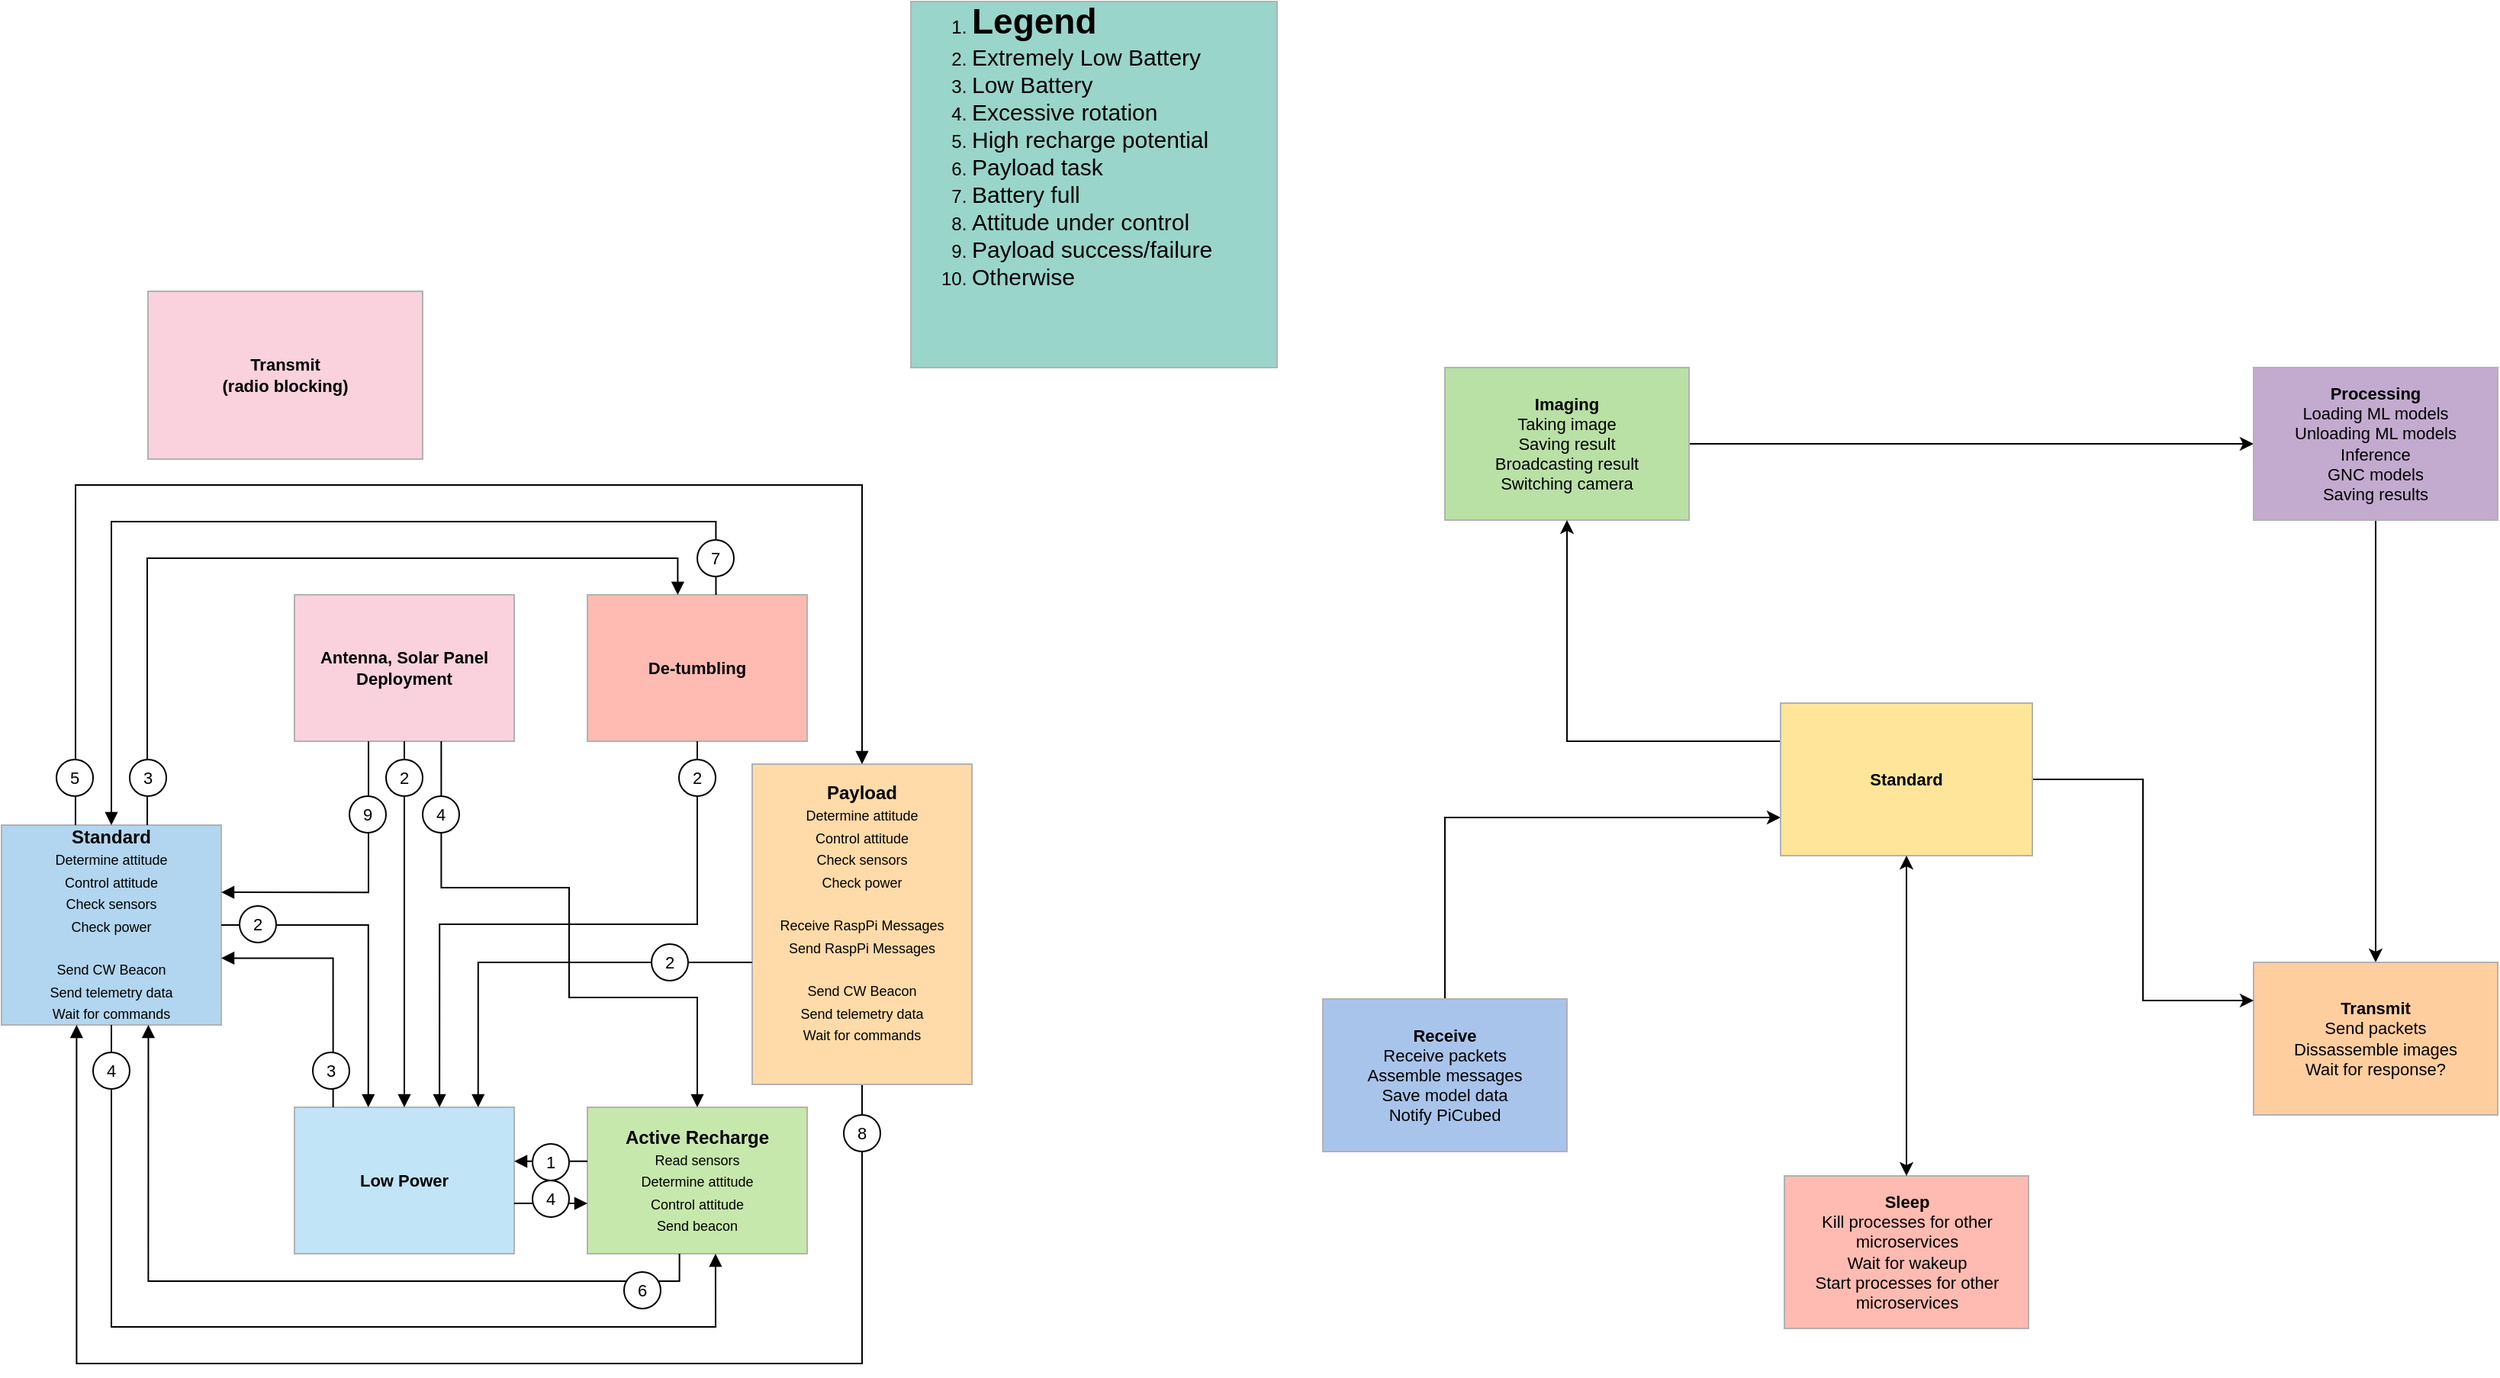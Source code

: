 <mxfile version="14.6.9" type="device" pages="2"><diagram name="PyCubed State Diagram" id="5ZJfvITDHKSB_HQQ_Fnw"><mxGraphModel dx="1796" dy="1762" grid="1" gridSize="10" guides="1" tooltips="1" connect="1" arrows="1" fold="1" page="1" pageScale="1" pageWidth="1100" pageHeight="850" math="0" shadow="0"><root><mxCell id="0"/><mxCell id="1" parent="0"/><mxCell id="XFNMriPlAVmp8XwaEthN-10" style="edgeStyle=orthogonalEdgeStyle;rounded=0;orthogonalLoop=1;jettySize=auto;html=1;entryX=0.5;entryY=1;entryDx=0;entryDy=0;endArrow=none;endFill=0;" parent="1" source="XFNMriPlAVmp8XwaEthN-9" target="rarbapaWKc4GGRzB9wxK-6" edge="1"><mxGeometry relative="1" as="geometry"/></mxCell><UserObject label="8" lucidchartObjectId="PZyaX13CsxwP" id="XFNMriPlAVmp8XwaEthN-9"><mxCell style="html=1;whiteSpace=wrap;ellipse;whiteSpace=wrap;fontSize=11;fontColor=#000000;spacing=3;strokeOpacity=100;" parent="1" vertex="1" zOrder="79"><mxGeometry x="646" y="550" width="24" height="24" as="geometry"/></mxCell></UserObject><mxCell id="MmoHcwXTKlGAOsIfSmOm-48" style="edgeStyle=orthogonalEdgeStyle;rounded=0;orthogonalLoop=1;jettySize=auto;html=1;exitX=1;exitY=0.5;exitDx=0;exitDy=0;entryX=0;entryY=0.5;entryDx=0;entryDy=0;fontSize=11;" parent="1" source="MmoHcwXTKlGAOsIfSmOm-20" target="MmoHcwXTKlGAOsIfSmOm-21" edge="1"><mxGeometry relative="1" as="geometry"/></mxCell><mxCell id="MmoHcwXTKlGAOsIfSmOm-20" value="&lt;b&gt;Imaging&lt;br&gt;&lt;/b&gt;Taking image&lt;br&gt;Saving result&lt;br&gt;Broadcasting result&lt;br&gt;Switching camera&lt;b&gt;&lt;br&gt;&lt;/b&gt;" style="rounded=0;whiteSpace=wrap;html=1;fontSize=11;strokeColor=#b2b2b2;fillColor=#B9E0A5;" parent="1" vertex="1"><mxGeometry x="1040" y="60" width="160" height="100" as="geometry"/></mxCell><mxCell id="MmoHcwXTKlGAOsIfSmOm-50" style="edgeStyle=orthogonalEdgeStyle;rounded=0;orthogonalLoop=1;jettySize=auto;html=1;exitX=0.5;exitY=1;exitDx=0;exitDy=0;fontSize=11;" parent="1" source="MmoHcwXTKlGAOsIfSmOm-21" target="MmoHcwXTKlGAOsIfSmOm-23" edge="1"><mxGeometry relative="1" as="geometry"/></mxCell><mxCell id="MmoHcwXTKlGAOsIfSmOm-21" value="&lt;b&gt;Processing&lt;br&gt;&lt;/b&gt;Loading ML models&lt;br&gt;Unloading ML models&lt;br&gt;Inference&lt;br&gt;GNC models&lt;br&gt;Saving results&lt;b&gt;&lt;br&gt;&lt;/b&gt;" style="rounded=0;whiteSpace=wrap;html=1;fontSize=11;strokeColor=#b2b2b2;fillColor=#C3ABD0;" parent="1" vertex="1"><mxGeometry x="1570" y="60" width="160" height="100" as="geometry"/></mxCell><mxCell id="MmoHcwXTKlGAOsIfSmOm-53" style="edgeStyle=orthogonalEdgeStyle;rounded=0;orthogonalLoop=1;jettySize=auto;html=1;exitX=0.5;exitY=0;exitDx=0;exitDy=0;entryX=0;entryY=0.75;entryDx=0;entryDy=0;fontSize=11;" parent="1" source="MmoHcwXTKlGAOsIfSmOm-22" target="MmoHcwXTKlGAOsIfSmOm-27" edge="1"><mxGeometry relative="1" as="geometry"/></mxCell><mxCell id="MmoHcwXTKlGAOsIfSmOm-22" value="&lt;b&gt;Receive&lt;br&gt;&lt;/b&gt;Receive packets&lt;br&gt;Assemble messages&lt;br&gt;Save model data&lt;br&gt;Notify PiCubed&lt;b&gt;&lt;br&gt;&lt;/b&gt;" style="rounded=0;whiteSpace=wrap;html=1;fontSize=11;strokeColor=#b2b2b2;fillColor=#A9C4EB;" parent="1" vertex="1"><mxGeometry x="960" y="474" width="160" height="100" as="geometry"/></mxCell><mxCell id="MmoHcwXTKlGAOsIfSmOm-23" value="&lt;b&gt;Transmit&lt;br&gt;&lt;/b&gt;Send packets&lt;br&gt;Dissassemble images&lt;br&gt;Wait for response?&lt;b&gt;&lt;br&gt;&lt;/b&gt;" style="rounded=0;whiteSpace=wrap;html=1;fontSize=11;strokeColor=#b2b2b2;fillColor=#FFCE9F;" parent="1" vertex="1"><mxGeometry x="1570" y="450" width="160" height="100" as="geometry"/></mxCell><mxCell id="MmoHcwXTKlGAOsIfSmOm-24" value="&lt;b&gt;Sleep&lt;br&gt;&lt;/b&gt;Kill processes for other microservices&lt;br&gt;Wait for wakeup&lt;br&gt;Start processes for other microservices&lt;b&gt;&lt;br&gt;&lt;/b&gt;" style="rounded=0;whiteSpace=wrap;html=1;fontSize=11;strokeColor=#b2b2b2;fillColor=#ffbbb1;" parent="1" vertex="1"><mxGeometry x="1262.5" y="590" width="160" height="100" as="geometry"/></mxCell><mxCell id="MmoHcwXTKlGAOsIfSmOm-44" style="edgeStyle=orthogonalEdgeStyle;rounded=0;orthogonalLoop=1;jettySize=auto;html=1;exitX=0;exitY=0.25;exitDx=0;exitDy=0;entryX=0.5;entryY=1;entryDx=0;entryDy=0;fontSize=11;" parent="1" source="MmoHcwXTKlGAOsIfSmOm-27" target="MmoHcwXTKlGAOsIfSmOm-20" edge="1"><mxGeometry relative="1" as="geometry"/></mxCell><mxCell id="MmoHcwXTKlGAOsIfSmOm-55" style="edgeStyle=orthogonalEdgeStyle;rounded=0;orthogonalLoop=1;jettySize=auto;html=1;exitX=1;exitY=0.5;exitDx=0;exitDy=0;entryX=0;entryY=0.25;entryDx=0;entryDy=0;fontSize=11;" parent="1" source="MmoHcwXTKlGAOsIfSmOm-27" target="MmoHcwXTKlGAOsIfSmOm-23" edge="1"><mxGeometry relative="1" as="geometry"/></mxCell><mxCell id="MmoHcwXTKlGAOsIfSmOm-27" value="&lt;b&gt;Standard&lt;/b&gt;" style="rounded=0;whiteSpace=wrap;html=1;fontSize=11;strokeColor=#b2b2b2;fillColor=#FFE599;" parent="1" vertex="1"><mxGeometry x="1260" y="280" width="165" height="100" as="geometry"/></mxCell><mxCell id="MmoHcwXTKlGAOsIfSmOm-39" value="" style="endArrow=classic;startArrow=classic;html=1;fontSize=11;entryX=0.5;entryY=1;entryDx=0;entryDy=0;exitX=0.5;exitY=0;exitDx=0;exitDy=0;" parent="1" source="MmoHcwXTKlGAOsIfSmOm-24" target="MmoHcwXTKlGAOsIfSmOm-27" edge="1"><mxGeometry width="50" height="50" relative="1" as="geometry"><mxPoint x="1380" y="540" as="sourcePoint"/><mxPoint x="1430" y="490" as="targetPoint"/></mxGeometry></mxCell><mxCell id="rarbapaWKc4GGRzB9wxK-1" parent="0"/><UserObject label="De-tumbling" lucidchartObjectId="dhya5eu8bQdt" id="rarbapaWKc4GGRzB9wxK-2"><mxCell style="html=1;whiteSpace=wrap;;whiteSpace=wrap;fontSize=11;fontColor=#000000;fontStyle=1;spacing=3;strokeColor=#b2b2b2;strokeOpacity=100;fillOpacity=100;fillColor=#ffbbb1;" parent="rarbapaWKc4GGRzB9wxK-1" vertex="1" zOrder="12"><mxGeometry x="478" y="209" width="144" height="96" as="geometry"/></mxCell></UserObject><UserObject label="Antenna, Solar Panel Deployment" lucidchartObjectId="qhyarFIRuqMv" id="rarbapaWKc4GGRzB9wxK-3"><mxCell style="html=1;whiteSpace=wrap;;whiteSpace=wrap;fontSize=11;fontColor=#000000;fontStyle=1;spacing=3;strokeColor=#b2b2b2;strokeOpacity=100;fillOpacity=100;fillColor=#f9d2de;" parent="rarbapaWKc4GGRzB9wxK-1" vertex="1" zOrder="13"><mxGeometry x="286" y="209" width="144" height="96" as="geometry"/></mxCell></UserObject><UserObject label="&lt;span style=&quot;color: #000000 ; font-weight: bold&quot;&gt;Standard&lt;/span&gt;&lt;span style=&quot;font-size: 9px ; color: #000000&quot;&gt;&lt;br&gt;Determine attitude&lt;br&gt;Control attitude&lt;br&gt;Check sensors&lt;br&gt;Check power&lt;br&gt;&lt;br&gt;Send CW Beacon&lt;br&gt;Send telemetry data&lt;br&gt;Wait for commands&lt;br&gt;&lt;br&gt;&lt;/span&gt;" lucidchartObjectId="OiyaD6iRySr4" id="rarbapaWKc4GGRzB9wxK-4"><mxCell style="html=1;whiteSpace=wrap;;whiteSpace=wrap;overflow=width;spacing=3;strokeColor=#b2b2b2;strokeOpacity=100;fillOpacity=100;fillColor=#b2d6ef;" parent="rarbapaWKc4GGRzB9wxK-1" vertex="1" zOrder="16"><mxGeometry x="94" y="360" width="144" height="131" as="geometry"/></mxCell></UserObject><UserObject label="Low Power" lucidchartObjectId="1iyaKtMDWfaa" id="rarbapaWKc4GGRzB9wxK-5"><mxCell style="html=1;whiteSpace=wrap;;whiteSpace=wrap;fontSize=11;fontColor=#000000;fontStyle=1;spacing=3;strokeColor=#b2b2b2;strokeOpacity=100;fillOpacity=100;fillColor=#c1e4f7;" parent="rarbapaWKc4GGRzB9wxK-1" vertex="1" zOrder="17"><mxGeometry x="286" y="545" width="144" height="96" as="geometry"/></mxCell></UserObject><UserObject label="&lt;span style=&quot;color:#000000;font-weight: bold;&quot;&gt;Payload&#10;&lt;/span&gt;&lt;span style=&quot;font-size:9px;color:#000000;&quot;&gt;Determine attitude&#10;Control attitude&#10;Check sensors&#10;Check power&#10;&#10;Receive RaspPi Messages&#10;Send RaspPi Messages&#10;&#10;Send CW Beacon&#10;Send telemetry data&#10;Wait for commands&#10;&#10;&lt;/span&gt;" lucidchartObjectId="Biyajp4HgSR0" id="rarbapaWKc4GGRzB9wxK-6"><mxCell style="html=1;whiteSpace=wrap;;whiteSpace=wrap;overflow=width;spacing=3;strokeColor=#b2b2b2;strokeOpacity=100;fillOpacity=100;fillColor=#ffdba9;" parent="rarbapaWKc4GGRzB9wxK-1" vertex="1" zOrder="18"><mxGeometry x="586" y="320" width="144" height="210" as="geometry"/></mxCell></UserObject><UserObject label="&lt;span style=&quot;color:#000000;font-weight: bold;&quot;&gt;Active Recharge&#10;&lt;/span&gt;&lt;span style=&quot;font-size:9px;color:#000000;&quot;&gt;Read sensors&#10;Determine attitude&#10;Control attitude&#10;Send beacon&lt;/span&gt;" lucidchartObjectId="SiyaWqtNoQ~K" id="rarbapaWKc4GGRzB9wxK-7"><mxCell style="html=1;whiteSpace=wrap;;whiteSpace=wrap;overflow=width;spacing=3;strokeColor=#b2b2b2;strokeOpacity=100;fillOpacity=100;fillColor=#c7e8ac;" parent="rarbapaWKc4GGRzB9wxK-1" vertex="1" zOrder="20"><mxGeometry x="478" y="545" width="144" height="96" as="geometry"/></mxCell></UserObject><UserObject label="" lucidchartObjectId="rlyaalcnAqiI" id="rarbapaWKc4GGRzB9wxK-8"><mxCell style="html=1;jettySize=18;whiteSpace=wrap;fontSize=11;strokeOpacity=100;rounded=1;arcSize=0;edgeStyle=orthogonalEdgeStyle;startArrow=none;;endArrow=block;endFill=1;;exitX=1.004;exitY=0.658;exitPerimeter=1;entryX=-0.004;entryY=0.658;entryPerimeter=1;" parent="rarbapaWKc4GGRzB9wxK-1" source="rarbapaWKc4GGRzB9wxK-5" target="rarbapaWKc4GGRzB9wxK-7" edge="1"><mxGeometry width="100" height="100" relative="1" as="geometry"><Array as="points"/></mxGeometry></mxCell></UserObject><UserObject label="&lt;ol style=&quot;margin: 0px ; list-style-type: decimal&quot;&gt;&lt;li style=&quot;text-align: left&quot;&gt;&lt;span style=&quot;font-size: 1px ; color: #000000 ; font-weight: bold&quot;&gt;&lt;/span&gt;&lt;span style=&quot;font-size: 4px ; color: #000000 ; font-weight: bold&quot;&gt;&lt;/span&gt;&lt;span style=&quot;font-size: 5px ; color: #000000 ; font-weight: bold&quot;&gt;&lt;/span&gt;&lt;span style=&quot;font-size: 23px ; color: #000000 ; font-weight: bold&quot;&gt;Legend&lt;/span&gt;&lt;/li&gt;&lt;li style=&quot;text-align: left&quot;&gt;&lt;span style=&quot;font-size: 15px ; color: #000000 ; font-weight: bold&quot;&gt;&lt;/span&gt;&lt;span style=&quot;font-size: 15px ; color: #000000&quot;&gt;Extremely Low Battery&lt;/span&gt;&lt;/li&gt;&lt;li style=&quot;text-align: left&quot;&gt;&lt;span style=&quot;font-size: 15px ; color: #000000&quot;&gt;Low Battery&lt;/span&gt;&lt;/li&gt;&lt;li style=&quot;text-align: left&quot;&gt;&lt;span style=&quot;font-size: 15px ; color: #000000&quot;&gt;Excessive rotation&lt;/span&gt;&lt;/li&gt;&lt;li style=&quot;text-align: left&quot;&gt;&lt;span style=&quot;font-size: 15px ; color: #000000&quot;&gt;High recharge potential&lt;/span&gt;&lt;/li&gt;&lt;li style=&quot;text-align: left&quot;&gt;&lt;span style=&quot;font-size: 15px ; color: #000000&quot;&gt;Payload task&lt;/span&gt;&lt;/li&gt;&lt;li style=&quot;text-align: left&quot;&gt;&lt;span style=&quot;font-size: 15px ; color: #000000&quot;&gt;Battery full&lt;/span&gt;&lt;/li&gt;&lt;li style=&quot;text-align: left&quot;&gt;&lt;span style=&quot;font-size: 15px ; color: #000000&quot;&gt;Attitude under control&lt;/span&gt;&lt;/li&gt;&lt;li style=&quot;text-align: left&quot;&gt;&lt;span style=&quot;font-size: 15px ; color: #000000&quot;&gt;Payload success/failure&lt;/span&gt;&lt;/li&gt;&lt;li style=&quot;text-align: left&quot;&gt;&lt;span style=&quot;font-size: 15px ; color: #000000&quot;&gt;Otherwise&lt;/span&gt;&lt;/li&gt;&lt;/ol&gt;" lucidchartObjectId="Qrya1QvqrEyd" id="rarbapaWKc4GGRzB9wxK-9"><mxCell style="html=1;whiteSpace=wrap;;whiteSpace=wrap;overflow=width;spacing=2;verticalAlign=top;strokeColor=#b2b2b2;strokeOpacity=100;fillOpacity=100;fillColor=#99d5ca;" parent="rarbapaWKc4GGRzB9wxK-1" vertex="1" zOrder="25"><mxGeometry x="690" y="-180" width="240" height="240" as="geometry"/></mxCell></UserObject><UserObject label="" lucidchartObjectId="cYyaptyLY_h~" id="rarbapaWKc4GGRzB9wxK-10"><mxCell style="html=1;jettySize=18;whiteSpace=wrap;fontSize=11;strokeOpacity=100;rounded=1;arcSize=0;edgeStyle=orthogonalEdgeStyle;startArrow=none;;endArrow=block;endFill=1;;exitX=0.335;exitY=-0.005;exitPerimeter=1;entryX=0.5;entryY=-0.004;entryPerimeter=1;" parent="rarbapaWKc4GGRzB9wxK-1" source="rarbapaWKc4GGRzB9wxK-4" target="rarbapaWKc4GGRzB9wxK-6" edge="1"><mxGeometry width="100" height="100" relative="1" as="geometry"><Array as="points"><mxPoint x="142" y="137"/><mxPoint x="658" y="137"/></Array></mxGeometry></mxCell></UserObject><UserObject label="" lucidchartObjectId="ixyal8R-h-Wk" id="rarbapaWKc4GGRzB9wxK-12"><mxCell style="html=1;jettySize=18;whiteSpace=wrap;fontSize=11;strokeOpacity=100;rounded=1;arcSize=0;edgeStyle=orthogonalEdgeStyle;startArrow=none;;endArrow=block;endFill=1;;exitX=0.665;exitY=-0.005;exitPerimeter=1;entryX=0.41;entryY=-0.006;entryPerimeter=1;" parent="rarbapaWKc4GGRzB9wxK-1" source="rarbapaWKc4GGRzB9wxK-4" target="rarbapaWKc4GGRzB9wxK-2" edge="1"><mxGeometry width="100" height="100" relative="1" as="geometry"><Array as="points"><mxPoint x="190" y="185"/><mxPoint x="537" y="185"/></Array></mxGeometry></mxCell></UserObject><UserObject label="" lucidchartObjectId="vxyaYXyHh_jd" id="rarbapaWKc4GGRzB9wxK-13"><mxCell style="html=1;jettySize=18;whiteSpace=wrap;fontSize=11;strokeOpacity=100;rounded=1;arcSize=0;edgeStyle=orthogonalEdgeStyle;startArrow=none;;endArrow=block;endFill=1;;exitX=0.586;exitY=-0.006;exitPerimeter=1;entryX=0.5;entryY=-0.005;entryPerimeter=1;" parent="rarbapaWKc4GGRzB9wxK-1" source="rarbapaWKc4GGRzB9wxK-2" target="rarbapaWKc4GGRzB9wxK-4" edge="1"><mxGeometry width="100" height="100" relative="1" as="geometry"><Array as="points"><mxPoint x="562" y="161"/><mxPoint x="166" y="161"/></Array></mxGeometry></mxCell></UserObject><UserObject label="" lucidchartObjectId="XxyaHqq1UOjZ" id="rarbapaWKc4GGRzB9wxK-14"><mxCell style="html=1;jettySize=18;whiteSpace=wrap;fontSize=11;strokeOpacity=100;rounded=1;arcSize=0;edgeStyle=orthogonalEdgeStyle;startArrow=none;;endArrow=block;endFill=1;;exitX=0.5;exitY=1.006;exitPerimeter=1;entryX=0.5;entryY=-0.006;entryPerimeter=1;" parent="rarbapaWKc4GGRzB9wxK-1" source="rarbapaWKc4GGRzB9wxK-3" target="rarbapaWKc4GGRzB9wxK-5" edge="1"><mxGeometry width="100" height="100" relative="1" as="geometry"><Array as="points"/></mxGeometry></mxCell></UserObject><UserObject label="" lucidchartObjectId=".yya0SU-mpl_" id="rarbapaWKc4GGRzB9wxK-15"><mxCell style="html=1;jettySize=18;whiteSpace=wrap;fontSize=11;strokeOpacity=100;rounded=1;arcSize=0;edgeStyle=orthogonalEdgeStyle;startArrow=none;;endArrow=block;endFill=1;;exitX=1.004;exitY=0.5;exitPerimeter=1;entryX=0.334;entryY=-0.006;entryPerimeter=1;" parent="rarbapaWKc4GGRzB9wxK-1" source="rarbapaWKc4GGRzB9wxK-4" target="rarbapaWKc4GGRzB9wxK-5" edge="1"><mxGeometry width="100" height="100" relative="1" as="geometry"><Array as="points"><mxPoint x="334" y="425"/></Array></mxGeometry></mxCell></UserObject><UserObject label="" lucidchartObjectId="vzya-LGdbfvc" id="rarbapaWKc4GGRzB9wxK-16"><mxCell style="html=1;jettySize=18;whiteSpace=wrap;fontSize=11;strokeOpacity=100;rounded=1;arcSize=0;edgeStyle=orthogonalEdgeStyle;startArrow=none;;endArrow=block;endFill=1;;exitX=0.418;exitY=1.006;exitPerimeter=1;entryX=0.67;entryY=1.005;entryPerimeter=1;" parent="rarbapaWKc4GGRzB9wxK-1" source="rarbapaWKc4GGRzB9wxK-7" target="rarbapaWKc4GGRzB9wxK-4" edge="1"><mxGeometry width="100" height="100" relative="1" as="geometry"><Array as="points"/></mxGeometry></mxCell></UserObject><UserObject label="" lucidchartObjectId="rAyaW.TUWtq9" id="rarbapaWKc4GGRzB9wxK-17"><mxCell style="html=1;jettySize=18;whiteSpace=wrap;fontSize=11;strokeOpacity=100;rounded=1;arcSize=0;edgeStyle=orthogonalEdgeStyle;startArrow=none;;endArrow=block;endFill=1;;exitX=0.5;exitY=1.005;exitPerimeter=1;entryX=0.584;entryY=1.006;entryPerimeter=1;" parent="rarbapaWKc4GGRzB9wxK-1" source="rarbapaWKc4GGRzB9wxK-4" target="rarbapaWKc4GGRzB9wxK-7" edge="1"><mxGeometry width="100" height="100" relative="1" as="geometry"><Array as="points"><mxPoint x="166" y="689"/><mxPoint x="562" y="689"/></Array></mxGeometry></mxCell></UserObject><UserObject label="" lucidchartObjectId="oCyabK83XKLD" id="rarbapaWKc4GGRzB9wxK-18"><mxCell style="html=1;jettySize=18;whiteSpace=wrap;fontSize=11;strokeOpacity=100;rounded=1;arcSize=0;edgeStyle=orthogonalEdgeStyle;startArrow=none;;endArrow=block;endFill=1;;exitX=0.172;exitY=-0.006;exitPerimeter=1;entryX=1.004;entryY=0.667;entryPerimeter=1;" parent="rarbapaWKc4GGRzB9wxK-1" source="rarbapaWKc4GGRzB9wxK-5" target="rarbapaWKc4GGRzB9wxK-4" edge="1"><mxGeometry width="100" height="100" relative="1" as="geometry"><Array as="points"/></mxGeometry></mxCell></UserObject><UserObject label="" lucidchartObjectId="DCyaB7lU9o_Z" id="rarbapaWKc4GGRzB9wxK-19"><mxCell style="html=1;jettySize=18;whiteSpace=wrap;fontSize=11;strokeOpacity=100;rounded=1;arcSize=0;edgeStyle=orthogonalEdgeStyle;startArrow=none;;endArrow=block;endFill=1;;exitX=0.335;exitY=1.006;exitPerimeter=1;entryX=1.004;entryY=0.335;entryPerimeter=1;" parent="rarbapaWKc4GGRzB9wxK-1" source="rarbapaWKc4GGRzB9wxK-3" target="rarbapaWKc4GGRzB9wxK-4" edge="1"><mxGeometry width="100" height="100" relative="1" as="geometry"><Array as="points"/></mxGeometry></mxCell></UserObject><UserObject label="" lucidchartObjectId="kDyaepy1~HRX" id="rarbapaWKc4GGRzB9wxK-20"><mxCell style="html=1;jettySize=18;whiteSpace=wrap;fontSize=11;strokeOpacity=100;rounded=1;arcSize=0;edgeStyle=orthogonalEdgeStyle;startArrow=none;;endArrow=block;endFill=1;;exitX=-0.004;exitY=0.368;exitPerimeter=1;entryX=1.004;entryY=0.368;entryPerimeter=1;" parent="rarbapaWKc4GGRzB9wxK-1" source="rarbapaWKc4GGRzB9wxK-7" target="rarbapaWKc4GGRzB9wxK-5" edge="1"><mxGeometry width="100" height="100" relative="1" as="geometry"><Array as="points"/></mxGeometry></mxCell></UserObject><UserObject label="" lucidchartObjectId="KDyaPwq~PArl" id="rarbapaWKc4GGRzB9wxK-21"><mxCell style="html=1;jettySize=18;whiteSpace=wrap;fontSize=11;strokeOpacity=100;rounded=1;arcSize=0;edgeStyle=orthogonalEdgeStyle;startArrow=none;;endArrow=block;endFill=1;;exitX=0.5;exitY=1.006;exitPerimeter=1;entryX=0.662;entryY=-0.006;entryPerimeter=1;" parent="rarbapaWKc4GGRzB9wxK-1" source="rarbapaWKc4GGRzB9wxK-2" target="rarbapaWKc4GGRzB9wxK-5" edge="1"><mxGeometry width="100" height="100" relative="1" as="geometry"><Array as="points"/></mxGeometry></mxCell></UserObject><UserObject label="" lucidchartObjectId="IEyaD2KDzYdQ" id="rarbapaWKc4GGRzB9wxK-22"><mxCell style="html=1;jettySize=18;whiteSpace=wrap;fontSize=11;strokeOpacity=100;rounded=1;arcSize=0;edgeStyle=orthogonalEdgeStyle;startArrow=none;;endArrow=block;endFill=1;;exitX=-0.004;exitY=0.751;exitPerimeter=1;entryX=0.84;entryY=-0.006;entryPerimeter=1;" parent="rarbapaWKc4GGRzB9wxK-1" source="rarbapaWKc4GGRzB9wxK-47" target="rarbapaWKc4GGRzB9wxK-5" edge="1"><mxGeometry width="100" height="100" relative="1" as="geometry"><Array as="points"><mxPoint x="406" y="450"/></Array></mxGeometry></mxCell></UserObject><UserObject label="" lucidchartObjectId="S_yaAqcMPLhh" id="rarbapaWKc4GGRzB9wxK-23"><mxCell style="html=1;jettySize=18;whiteSpace=wrap;fontSize=11;strokeOpacity=100;rounded=1;arcSize=0;edgeStyle=orthogonalEdgeStyle;startArrow=none;;endArrow=block;endFill=1;;exitX=0.67;exitY=1.006;exitPerimeter=1;entryX=0.5;entryY=-0.006;entryPerimeter=1;" parent="rarbapaWKc4GGRzB9wxK-1" source="rarbapaWKc4GGRzB9wxK-3" target="rarbapaWKc4GGRzB9wxK-7" edge="1"><mxGeometry width="100" height="100" relative="1" as="geometry"><Array as="points"><mxPoint x="383" y="401"/><mxPoint x="466" y="401"/><mxPoint x="466" y="473"/><mxPoint x="550" y="473"/></Array></mxGeometry></mxCell></UserObject><UserObject label="2" lucidchartObjectId="PZyaX13CsxwP" id="rarbapaWKc4GGRzB9wxK-47"><mxCell style="html=1;whiteSpace=wrap;ellipse;whiteSpace=wrap;fontSize=11;fontColor=#000000;spacing=3;strokeOpacity=100;" parent="rarbapaWKc4GGRzB9wxK-1" vertex="1" zOrder="79"><mxGeometry x="520" y="438" width="24" height="24" as="geometry"/></mxCell></UserObject><UserObject label="" lucidchartObjectId="IEyaD2KDzYdQ" id="XFNMriPlAVmp8XwaEthN-1"><mxCell style="html=1;jettySize=18;whiteSpace=wrap;fontSize=11;strokeOpacity=100;rounded=1;arcSize=0;edgeStyle=orthogonalEdgeStyle;startArrow=none;;endArrow=none;endFill=0;;entryX=1;entryY=0.5;entryDx=0;entryDy=0;" parent="rarbapaWKc4GGRzB9wxK-1" target="rarbapaWKc4GGRzB9wxK-47" edge="1"><mxGeometry width="100" height="100" relative="1" as="geometry"><Array as="points"><mxPoint x="550" y="450"/><mxPoint x="550" y="450"/></Array><mxPoint x="586" y="450" as="sourcePoint"/><mxPoint x="406.394" y="545" as="targetPoint"/></mxGeometry></mxCell></UserObject><UserObject label="" lucidchartObjectId="MvyayLRi6Tw." id="rarbapaWKc4GGRzB9wxK-11"><mxCell style="html=1;jettySize=18;whiteSpace=wrap;fontSize=11;strokeOpacity=100;rounded=1;arcSize=0;edgeStyle=orthogonalEdgeStyle;startArrow=none;;endArrow=block;endFill=1;;entryX=0.34;entryY=1.005;entryPerimeter=1;exitX=0.5;exitY=1;exitDx=0;exitDy=0;" parent="rarbapaWKc4GGRzB9wxK-1" source="XFNMriPlAVmp8XwaEthN-9" target="rarbapaWKc4GGRzB9wxK-4" edge="1"><mxGeometry width="100" height="100" relative="1" as="geometry"><Array as="points"><mxPoint x="658" y="713"/><mxPoint x="143" y="713"/></Array><mxPoint x="658" y="580" as="sourcePoint"/></mxGeometry></mxCell></UserObject><UserObject label="Transmit&lt;br&gt;(radio blocking)" lucidchartObjectId="qhyarFIRuqMv" id="rzWo1YgUyIhC_l5Kwuta-2"><mxCell style="html=1;whiteSpace=wrap;;whiteSpace=wrap;fontSize=11;fontColor=#000000;fontStyle=1;spacing=3;strokeColor=#b2b2b2;strokeOpacity=100;fillOpacity=100;fillColor=#f9d2de;" vertex="1" zOrder="13" parent="rarbapaWKc4GGRzB9wxK-1"><mxGeometry x="190" y="10" width="180" height="110" as="geometry"/></mxCell></UserObject><mxCell id="rarbapaWKc4GGRzB9wxK-24" value="Numbers" parent="0"/><mxCell id="rarbapaWKc4GGRzB9wxK-25" value="" style="group;dropTarget=0;" parent="rarbapaWKc4GGRzB9wxK-24" vertex="1"><mxGeometry x="130" y="317" width="24" height="24" as="geometry"/></mxCell><UserObject label="5" lucidchartObjectId="GYyanqK5ow~j" id="rarbapaWKc4GGRzB9wxK-26"><mxCell style="html=1;whiteSpace=wrap;ellipse;whiteSpace=wrap;fontSize=11;fontColor=#000000;spacing=3;strokeOpacity=100;" parent="rarbapaWKc4GGRzB9wxK-25" vertex="1" zOrder="47"><mxGeometry width="24" height="24" as="geometry"/></mxCell></UserObject><mxCell id="rarbapaWKc4GGRzB9wxK-27" value="Numbers (Copy)" parent="0"/><mxCell id="rarbapaWKc4GGRzB9wxK-28" value="" style="group;dropTarget=0;" parent="rarbapaWKc4GGRzB9wxK-27" vertex="1"><mxGeometry x="154" y="509" width="24" height="24" as="geometry"/></mxCell><UserObject label="4" lucidchartObjectId="cZyaLqDEcMd1" id="rarbapaWKc4GGRzB9wxK-29"><mxCell style="html=1;whiteSpace=wrap;ellipse;whiteSpace=wrap;fontSize=11;fontColor=#000000;spacing=3;strokeOpacity=100;" parent="rarbapaWKc4GGRzB9wxK-28" vertex="1" zOrder="51"><mxGeometry width="24" height="24" as="geometry"/></mxCell></UserObject><mxCell id="rarbapaWKc4GGRzB9wxK-30" value="Numbers (Copy)" parent="0"/><mxCell id="rarbapaWKc4GGRzB9wxK-31" value="" style="group;dropTarget=0;" parent="rarbapaWKc4GGRzB9wxK-30" vertex="1"><mxGeometry x="178" y="317" width="216" height="216" as="geometry"/></mxCell><UserObject label="3" lucidchartObjectId="pZyal5m~D~a4" id="rarbapaWKc4GGRzB9wxK-32"><mxCell style="html=1;whiteSpace=wrap;ellipse;whiteSpace=wrap;fontSize=11;fontColor=#000000;spacing=3;strokeOpacity=100;" parent="rarbapaWKc4GGRzB9wxK-31" vertex="1" zOrder="59"><mxGeometry width="24" height="24" as="geometry"/></mxCell></UserObject><UserObject label="3" lucidchartObjectId="g.yajejEj.7i" id="rarbapaWKc4GGRzB9wxK-33"><mxCell style="html=1;whiteSpace=wrap;ellipse;whiteSpace=wrap;fontSize=11;fontColor=#000000;spacing=3;strokeOpacity=100;" parent="rarbapaWKc4GGRzB9wxK-31" vertex="1" zOrder="100"><mxGeometry x="120" y="192" width="24" height="24" as="geometry"/></mxCell></UserObject><UserObject label="4" lucidchartObjectId="I.ya~pUMhnWq" id="rarbapaWKc4GGRzB9wxK-34"><mxCell style="html=1;whiteSpace=wrap;ellipse;whiteSpace=wrap;fontSize=11;fontColor=#000000;spacing=3;strokeOpacity=100;" parent="rarbapaWKc4GGRzB9wxK-31" vertex="1" zOrder="102"><mxGeometry x="192" y="24" width="24" height="24" as="geometry"/></mxCell></UserObject><UserObject label="9" lucidchartObjectId="n~yawb0UMVgo" id="rarbapaWKc4GGRzB9wxK-35"><mxCell style="html=1;whiteSpace=wrap;ellipse;whiteSpace=wrap;fontSize=11;fontColor=#000000;spacing=3;strokeOpacity=100;" parent="rarbapaWKc4GGRzB9wxK-31" vertex="1" zOrder="103"><mxGeometry x="144" y="24" width="24" height="24" as="geometry"/></mxCell></UserObject><mxCell id="rarbapaWKc4GGRzB9wxK-36" value="Numbers (Copy) (Copy)" parent="0"/><mxCell id="rarbapaWKc4GGRzB9wxK-37" value="" style="group;dropTarget=0;" parent="rarbapaWKc4GGRzB9wxK-36" vertex="1"><mxGeometry x="346" y="317" width="24" height="24" as="geometry"/></mxCell><UserObject label="2" lucidchartObjectId="WZyaWodK4liG" id="rarbapaWKc4GGRzB9wxK-38"><mxCell style="html=1;whiteSpace=wrap;ellipse;whiteSpace=wrap;fontSize=11;fontColor=#000000;spacing=3;strokeOpacity=100;" parent="rarbapaWKc4GGRzB9wxK-37" vertex="1" zOrder="63"><mxGeometry width="24" height="24" as="geometry"/></mxCell></UserObject><mxCell id="rarbapaWKc4GGRzB9wxK-39" value="Numbers (Copy)" parent="0"/><mxCell id="rarbapaWKc4GGRzB9wxK-40" value="" style="group;dropTarget=0;" parent="rarbapaWKc4GGRzB9wxK-39" vertex="1"><mxGeometry x="250" y="413" width="24" height="24" as="geometry"/></mxCell><UserObject label="2" lucidchartObjectId="uZya9uqvckc6" id="rarbapaWKc4GGRzB9wxK-41"><mxCell style="html=1;whiteSpace=wrap;ellipse;whiteSpace=wrap;fontSize=11;fontColor=#000000;spacing=3;strokeOpacity=100;" parent="rarbapaWKc4GGRzB9wxK-40" vertex="1" zOrder="67"><mxGeometry width="24" height="24" as="geometry"/></mxCell></UserObject><mxCell id="rarbapaWKc4GGRzB9wxK-42" value="Numbers (Copy) (Copy)" parent="0"/><mxCell id="rarbapaWKc4GGRzB9wxK-43" value="" style="group;dropTarget=0;" parent="rarbapaWKc4GGRzB9wxK-42" vertex="1"><mxGeometry x="538" y="317" width="24" height="24" as="geometry"/></mxCell><UserObject label="2" lucidchartObjectId="6Zya~ZLQJ5D_" id="rarbapaWKc4GGRzB9wxK-44"><mxCell style="html=1;whiteSpace=wrap;ellipse;whiteSpace=wrap;fontSize=11;fontColor=#000000;spacing=3;strokeOpacity=100;" parent="rarbapaWKc4GGRzB9wxK-43" vertex="1" zOrder="71"><mxGeometry width="24" height="24" as="geometry"/></mxCell></UserObject><mxCell id="rarbapaWKc4GGRzB9wxK-45" value="Numbers (Copy)" parent="0"/><mxCell id="rarbapaWKc4GGRzB9wxK-46" value="" style="group;dropTarget=0;" parent="rarbapaWKc4GGRzB9wxK-45" vertex="1"><mxGeometry x="550" y="449" width="24" height="24" as="geometry"/></mxCell><mxCell id="rarbapaWKc4GGRzB9wxK-48" value="Numbers (Copy)" parent="0"/><mxCell id="rarbapaWKc4GGRzB9wxK-51" value="Numbers (Copy)" parent="0"/><mxCell id="rarbapaWKc4GGRzB9wxK-52" value="" style="group;dropTarget=0;" parent="rarbapaWKc4GGRzB9wxK-51" vertex="1"><mxGeometry x="550" y="173" width="24" height="24" as="geometry"/></mxCell><UserObject label="7" lucidchartObjectId="4ZyatCaqaMBo" id="rarbapaWKc4GGRzB9wxK-53"><mxCell style="html=1;whiteSpace=wrap;ellipse;whiteSpace=wrap;fontSize=11;fontColor=#000000;spacing=3;strokeOpacity=100;" parent="rarbapaWKc4GGRzB9wxK-52" vertex="1" zOrder="87"><mxGeometry width="24" height="24" as="geometry"/></mxCell></UserObject><mxCell id="rarbapaWKc4GGRzB9wxK-54" value="Numbers (Copy) (Copy)" parent="0"/><mxCell id="rarbapaWKc4GGRzB9wxK-55" value="" style="group;dropTarget=0;" parent="rarbapaWKc4GGRzB9wxK-54" vertex="1"><mxGeometry x="502" y="653" width="24" height="24" as="geometry"/></mxCell><UserObject label="6" lucidchartObjectId="T2yadwhB37V5" id="rarbapaWKc4GGRzB9wxK-56"><mxCell style="html=1;whiteSpace=wrap;ellipse;whiteSpace=wrap;fontSize=11;fontColor=#000000;spacing=3;strokeOpacity=100;" parent="rarbapaWKc4GGRzB9wxK-55" vertex="1" zOrder="95"><mxGeometry width="24" height="24" as="geometry"/></mxCell></UserObject><mxCell id="rarbapaWKc4GGRzB9wxK-57" value="Numbers (Copy) (Copy)" parent="0"/><mxCell id="rarbapaWKc4GGRzB9wxK-58" value="" style="group;dropTarget=0;" parent="rarbapaWKc4GGRzB9wxK-57" vertex="1"><mxGeometry x="442" y="569" width="24" height="24" as="geometry"/></mxCell><UserObject label="1" lucidchartObjectId="Y2yasi.Ejs6k" id="rarbapaWKc4GGRzB9wxK-59"><mxCell style="html=1;whiteSpace=wrap;ellipse;whiteSpace=wrap;fontSize=11;fontColor=#000000;spacing=3;strokeOpacity=100;" parent="rarbapaWKc4GGRzB9wxK-58" vertex="1" zOrder="99"><mxGeometry width="24" height="24" as="geometry"/></mxCell></UserObject><mxCell id="rarbapaWKc4GGRzB9wxK-60" value="Numbers (Copy) (Copy) (Copy)" parent="0"/><mxCell id="rarbapaWKc4GGRzB9wxK-61" value="" style="group;dropTarget=0;" parent="rarbapaWKc4GGRzB9wxK-60" vertex="1"><mxGeometry x="442" y="593" width="24" height="24" as="geometry"/></mxCell><UserObject label="4" lucidchartObjectId="Zpzanp1sTKGb" id="rarbapaWKc4GGRzB9wxK-62"><mxCell style="html=1;whiteSpace=wrap;ellipse;whiteSpace=wrap;fontSize=11;fontColor=#000000;spacing=3;strokeOpacity=100;" parent="rarbapaWKc4GGRzB9wxK-61" vertex="1" zOrder="107"><mxGeometry width="24" height="24" as="geometry"/></mxCell></UserObject></root></mxGraphModel></diagram><diagram name="RPi State Diagram" id="nENrwfCg8321JFqEoRi6"><mxGraphModel dx="1426" dy="918" grid="1" gridSize="10" guides="1" tooltips="1" connect="1" arrows="1" fold="1" page="1" pageScale="1" pageWidth="1100" pageHeight="850" math="0" shadow="0"><root><mxCell id="_pkLKjGQN0xkNWyDFfTn-0"/><mxCell id="_pkLKjGQN0xkNWyDFfTn-1" parent="_pkLKjGQN0xkNWyDFfTn-0"/><UserObject label="&lt;span style=&quot;color:#000000;font-weight: bold;text-align: center;&quot;&gt;Sleep&#xa;&#xa;&#xa;&#xa;&lt;/span&gt;&lt;span style=&quot;color:#000000;text-align: center;&quot;&gt;Kill processes for other microservices&#xa;Wait for wakeup&#xa;Start processes for other microservices&lt;/span&gt;" lucidchartObjectId="h2PbNwmGHLJW" id="_pkLKjGQN0xkNWyDFfTn-2"><mxCell style="html=1;whiteSpace=wrap;;overflow=width;html=1;spacing=3;verticalAlign=top;strokeOpacity=100;fillOpacity=0;fillColor=#ffffff;" parent="_pkLKjGQN0xkNWyDFfTn-1" vertex="1" zOrder="97"><mxGeometry x="822" y="374" width="144" height="192" as="geometry"/></mxCell></UserObject><UserObject label="&lt;span style=&quot;color:#000000;font-weight: bold;text-align: center;&quot;&gt;Processing&#xa;&#xa;&#xa;&#xa;&lt;/span&gt;&lt;span style=&quot;color:#000000;text-align: center;&quot;&gt;Loading ML models&#xa;Unloading ML models&#xa;Inference&#xa;GNC models&#xa;Saving results&lt;/span&gt;" lucidchartObjectId="43PbNVOoBSbI" id="_pkLKjGQN0xkNWyDFfTn-3"><mxCell style="html=1;whiteSpace=wrap;;overflow=width;html=1;spacing=3;verticalAlign=top;strokeOpacity=100;fillOpacity=0;fillColor=#ffffff;" parent="_pkLKjGQN0xkNWyDFfTn-1" vertex="1" zOrder="98"><mxGeometry x="150" y="374" width="144" height="192" as="geometry"/></mxCell></UserObject><UserObject label="&lt;span style=&quot;color:#000000;font-weight: bold;text-align: center;&quot;&gt;Transmit&#xa;&#xa;&#xa;&#xa;&lt;/span&gt;&lt;span style=&quot;color:#000000;text-align: center;&quot;&gt;Send packets&#xa;Dissassemble images&#xa;Wait for response?&lt;/span&gt;" lucidchartObjectId="C3PbKFeTWo-J" id="_pkLKjGQN0xkNWyDFfTn-4"><mxCell style="html=1;whiteSpace=wrap;;overflow=width;html=1;spacing=3;verticalAlign=top;strokeOpacity=100;fillOpacity=0;fillColor=#ffffff;" parent="_pkLKjGQN0xkNWyDFfTn-1" vertex="1" zOrder="99"><mxGeometry x="654" y="374" width="144" height="192" as="geometry"/></mxCell></UserObject><UserObject label="&lt;span style=&quot;color:#000000;font-weight: bold;text-align: center;&quot;&gt;Imaging&#xa;&#xa;&#xa;&#xa;&lt;/span&gt;&lt;span style=&quot;color:#000000;text-align: center;&quot;&gt;Taking image&#xa;Saving result&#xa;Broadcasting result&#xa;Switching camera&lt;/span&gt;" lucidchartObjectId="f4PbpIRIKzWs" id="_pkLKjGQN0xkNWyDFfTn-5"><mxCell style="html=1;whiteSpace=wrap;;overflow=width;html=1;spacing=3;verticalAlign=top;strokeOpacity=100;fillOpacity=0;fillColor=#ffffff;" parent="_pkLKjGQN0xkNWyDFfTn-1" vertex="1" zOrder="100"><mxGeometry x="318" y="374" width="144" height="196" as="geometry"/></mxCell></UserObject><UserObject label="&lt;span style=&quot;color:#000000;font-weight: bold;text-align: center;&quot;&gt;Receive&#xa;&#xa;&#xa;&#xa;&lt;/span&gt;&lt;span style=&quot;color:#000000;text-align: center;&quot;&gt;Receive packets&#xa;Assemble messages&#xa;Save model data&#xa;Notify PiCubed&lt;/span&gt;" lucidchartObjectId="d-Pb1z23cUEw" id="_pkLKjGQN0xkNWyDFfTn-6"><mxCell style="html=1;whiteSpace=wrap;;overflow=width;html=1;spacing=3;verticalAlign=top;strokeOpacity=100;fillOpacity=0;fillColor=#ffffff;" parent="_pkLKjGQN0xkNWyDFfTn-1" vertex="1" zOrder="103"><mxGeometry x="486" y="374" width="144" height="192" as="geometry"/></mxCell></UserObject><UserObject label="" lucidchartObjectId="d_Pboqe-xuYG" id="_pkLKjGQN0xkNWyDFfTn-7"><mxCell style="html=1;jettySize=18;overflow=width;html=1;strokeOpacity=100;rounded=1;arcSize=0;edgeStyle=orthogonalEdgeStyle;startArrow=none;;endArrow=block;endFill=1;;exitX=1.006;exitY=0.5;exitPerimeter=1;entryX=0.917;entryY=-0.003;entryPerimeter=1;" parent="_pkLKjGQN0xkNWyDFfTn-1" source="_pkLKjGQN0xkNWyDFfTn-12" target="_pkLKjGQN0xkNWyDFfTn-3" edge="1"><mxGeometry width="100" height="100" relative="1" as="geometry"><Array as="points"/></mxGeometry></mxCell></UserObject><UserObject label="" lucidchartObjectId="h_Pb86fBclC~" id="_pkLKjGQN0xkNWyDFfTn-8"><mxCell style="html=1;jettySize=18;overflow=width;html=1;strokeOpacity=100;rounded=1;arcSize=0;edgeStyle=orthogonalEdgeStyle;startArrow=none;;endArrow=block;endFill=1;;exitX=1.006;exitY=0.5;exitPerimeter=1;entryX=0.917;entryY=-0.003;entryPerimeter=1;" parent="_pkLKjGQN0xkNWyDFfTn-1" source="_pkLKjGQN0xkNWyDFfTn-14" target="_pkLKjGQN0xkNWyDFfTn-5" edge="1"><mxGeometry width="100" height="100" relative="1" as="geometry"><Array as="points"/></mxGeometry></mxCell></UserObject><UserObject label="" lucidchartObjectId="h_Pb0WZUS9I9" id="_pkLKjGQN0xkNWyDFfTn-9"><mxCell style="html=1;jettySize=18;overflow=width;html=1;strokeOpacity=100;rounded=1;arcSize=0;edgeStyle=orthogonalEdgeStyle;startArrow=none;;endArrow=block;endFill=1;;exitX=1.006;exitY=0.5;exitPerimeter=1;entryX=0.917;entryY=-0.003;entryPerimeter=1;" parent="_pkLKjGQN0xkNWyDFfTn-1" source="_pkLKjGQN0xkNWyDFfTn-15" target="_pkLKjGQN0xkNWyDFfTn-6" edge="1"><mxGeometry width="100" height="100" relative="1" as="geometry"><Array as="points"/></mxGeometry></mxCell></UserObject><UserObject label="" lucidchartObjectId="i_PbTrWrfHu6" id="_pkLKjGQN0xkNWyDFfTn-10"><mxCell style="html=1;jettySize=18;overflow=width;html=1;strokeOpacity=100;rounded=1;arcSize=0;edgeStyle=orthogonalEdgeStyle;startArrow=none;;endArrow=block;endFill=1;;exitX=1.006;exitY=0.5;exitPerimeter=1;entryX=0.917;entryY=-0.003;entryPerimeter=1;" parent="_pkLKjGQN0xkNWyDFfTn-1" source="_pkLKjGQN0xkNWyDFfTn-16" target="_pkLKjGQN0xkNWyDFfTn-4" edge="1"><mxGeometry width="100" height="100" relative="1" as="geometry"><Array as="points"/></mxGeometry></mxCell></UserObject><UserObject label="" lucidchartObjectId="j_PbU3f2_rEH" id="_pkLKjGQN0xkNWyDFfTn-11"><mxCell style="html=1;jettySize=18;overflow=width;html=1;strokeOpacity=100;rounded=1;arcSize=0;edgeStyle=orthogonalEdgeStyle;startArrow=none;;endArrow=block;endFill=1;;exitX=1.006;exitY=0.5;exitPerimeter=1;entryX=0.917;entryY=-0.003;entryPerimeter=1;" parent="_pkLKjGQN0xkNWyDFfTn-1" source="_pkLKjGQN0xkNWyDFfTn-13" target="_pkLKjGQN0xkNWyDFfTn-2" edge="1"><mxGeometry width="100" height="100" relative="1" as="geometry"><Array as="points"/></mxGeometry></mxCell></UserObject><UserObject label="&lt;ul style=&quot;margin: 0px; text-align:left; list-style-type:disc&quot;&gt;&lt;li&gt;&lt;span style=&quot;color:#000000;margin-left: 1px;&quot;&gt;Sufficient power&#xa;&lt;/span&gt;&lt;/li&gt;&lt;li&gt;&lt;span style=&quot;color:#000000;margin-left: 1px;&quot;&gt;Data to process&#xa;&lt;/span&gt;&lt;/li&gt;&lt;li&gt;&lt;span style=&quot;color:#000000;margin-left: 1px;&quot;&gt;Model available&#xa;&lt;/span&gt;&lt;/li&gt;&lt;li&gt;&lt;span style=&quot;color:#000000;margin-left: 1px;&quot;&gt;No overheating&lt;/span&gt;&lt;/li&gt;&lt;/ul&gt;" lucidchartObjectId="p.Pbp2RfVw1M" id="_pkLKjGQN0xkNWyDFfTn-12"><mxCell style="html=1;whiteSpace=wrap;;overflow=width;html=1;spacing=3;verticalAlign=middle;strokeColor=#c92d39;strokeOpacity=100;fillOpacity=0;fillColor=#ffffff;" parent="_pkLKjGQN0xkNWyDFfTn-1" vertex="1" zOrder="109"><mxGeometry x="150" y="280" width="108" height="66" as="geometry"/></mxCell></UserObject><UserObject label="&lt;ul style=&quot;margin: 0px; text-align:left; list-style-type:disc&quot;&gt;&lt;li&gt;&lt;span style=&quot;color:#000000;margin-left: 1px;&quot;&gt;overheating&#xa;&lt;/span&gt;&lt;/li&gt;&lt;li&gt;&lt;span style=&quot;color:#000000;margin-left: 1px;&quot;&gt;single event upset&#xa;&lt;/span&gt;&lt;/li&gt;&lt;li&gt;&lt;span style=&quot;color:#000000;margin-left: 1px;&quot;&gt;lack of power&lt;/span&gt;&lt;/li&gt;&lt;/ul&gt;" lucidchartObjectId="7_Pbr4If6O5i" id="_pkLKjGQN0xkNWyDFfTn-13"><mxCell style="html=1;whiteSpace=wrap;;overflow=width;html=1;spacing=3;verticalAlign=top;strokeColor=#c92d39;strokeOpacity=100;fillOpacity=0;fillColor=#ffffff;" parent="_pkLKjGQN0xkNWyDFfTn-1" vertex="1" zOrder="110"><mxGeometry x="834" y="280" width="96" height="60" as="geometry"/></mxCell></UserObject><UserObject label="&lt;ul style=&quot;margin: 0px; text-align:left; list-style-type:disc&quot;&gt;&lt;li&gt;&lt;span style=&quot;color:#000000;margin-left: 1px;&quot;&gt;Sufficient power&#xa;&lt;/span&gt;&lt;/li&gt;&lt;li&gt;&lt;span style=&quot;color:#000000;margin-left: 1px;&quot;&gt;Desired location&#xa;&lt;/span&gt;&lt;/li&gt;&lt;li&gt;&lt;span style=&quot;color:#000000;margin-left: 1px;&quot;&gt;Light&#xa;&lt;/span&gt;&lt;/li&gt;&lt;li&gt;&lt;span style=&quot;color:#000000;margin-left: 1px;&quot;&gt;DIsk space&lt;/span&gt;&lt;/li&gt;&lt;/ul&gt;" lucidchartObjectId="V.Pbbr.Fj3nA" id="_pkLKjGQN0xkNWyDFfTn-14"><mxCell style="html=1;whiteSpace=wrap;;overflow=width;html=1;spacing=3;verticalAlign=middle;strokeColor=#c92d39;strokeOpacity=100;fillOpacity=0;fillColor=#ffffff;" parent="_pkLKjGQN0xkNWyDFfTn-1" vertex="1" zOrder="111"><mxGeometry x="318" y="280" width="108" height="60" as="geometry"/></mxCell></UserObject><UserObject label="&lt;ul style=&quot;margin: 0px; text-align:left; list-style-type:disc&quot;&gt;&lt;li&gt;&lt;span style=&quot;color:#000000;margin-left: -10px;&quot;&gt;Over ground station&#xa;&lt;/span&gt;&lt;/li&gt;&lt;li&gt;&lt;span style=&quot;color:#000000;margin-left: -10px;&quot;&gt;New model available&lt;/span&gt;&lt;/li&gt;&lt;/ul&gt;" lucidchartObjectId="7.PbtEohigX0" id="_pkLKjGQN0xkNWyDFfTn-15"><mxCell style="html=1;whiteSpace=wrap;;overflow=width;html=1;spacing=3;verticalAlign=middle;strokeColor=#c92d39;strokeOpacity=100;fillOpacity=0;fillColor=#ffffff;" parent="_pkLKjGQN0xkNWyDFfTn-1" vertex="1" zOrder="112"><mxGeometry x="486" y="280" width="108" height="60" as="geometry"/></mxCell></UserObject><UserObject label="&lt;ul style=&quot;margin: 0px; text-align:left; list-style-type:disc&quot;&gt;&lt;li&gt;&lt;span style=&quot;color:#000000;margin-left: 1px;&quot;&gt;sufficient power&#xa;&lt;/span&gt;&lt;/li&gt;&lt;li&gt;&lt;span style=&quot;color:#000000;margin-left: 1px;&quot;&gt;images to downlink&#xa;&lt;/span&gt;&lt;/li&gt;&lt;li&gt;&lt;span style=&quot;color:#000000;margin-left: 1px;&quot;&gt;no overheating&lt;/span&gt;&lt;/li&gt;&lt;/ul&gt;" lucidchartObjectId="..Pb3q.v~C0e" id="_pkLKjGQN0xkNWyDFfTn-16"><mxCell style="html=1;whiteSpace=wrap;;overflow=width;html=1;spacing=3;verticalAlign=top;strokeColor=#c92d39;strokeOpacity=100;fillOpacity=0;fillColor=#ffffff;" parent="_pkLKjGQN0xkNWyDFfTn-1" vertex="1" zOrder="113"><mxGeometry x="654" y="280" width="108" height="60" as="geometry"/></mxCell></UserObject></root></mxGraphModel></diagram></mxfile>